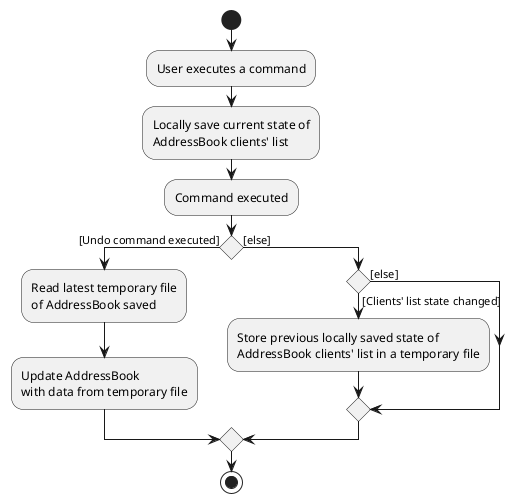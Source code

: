 @startuml
'https://plantuml.com/activity-diagram-beta

start
:User executes a command;
:Locally save current state of
AddressBook clients' list;
:Command executed;
if () then ([Undo command executed])
    :Read latest temporary file
    of AddressBook saved;
    :Update AddressBook
    with data from temporary file;
else ([else])
    if () then ([Clients' list state changed])
        :Store previous locally saved state of
        AddressBook clients' list in a temporary file;
    else ([else])
    endif
endif

stop
@enduml
